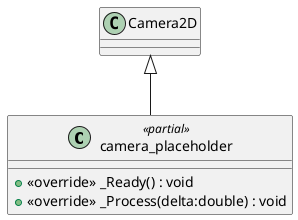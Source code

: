 @startuml
class camera_placeholder <<partial>> {
    + <<override>> _Ready() : void
    + <<override>> _Process(delta:double) : void
}
Camera2D <|-- camera_placeholder
@enduml
